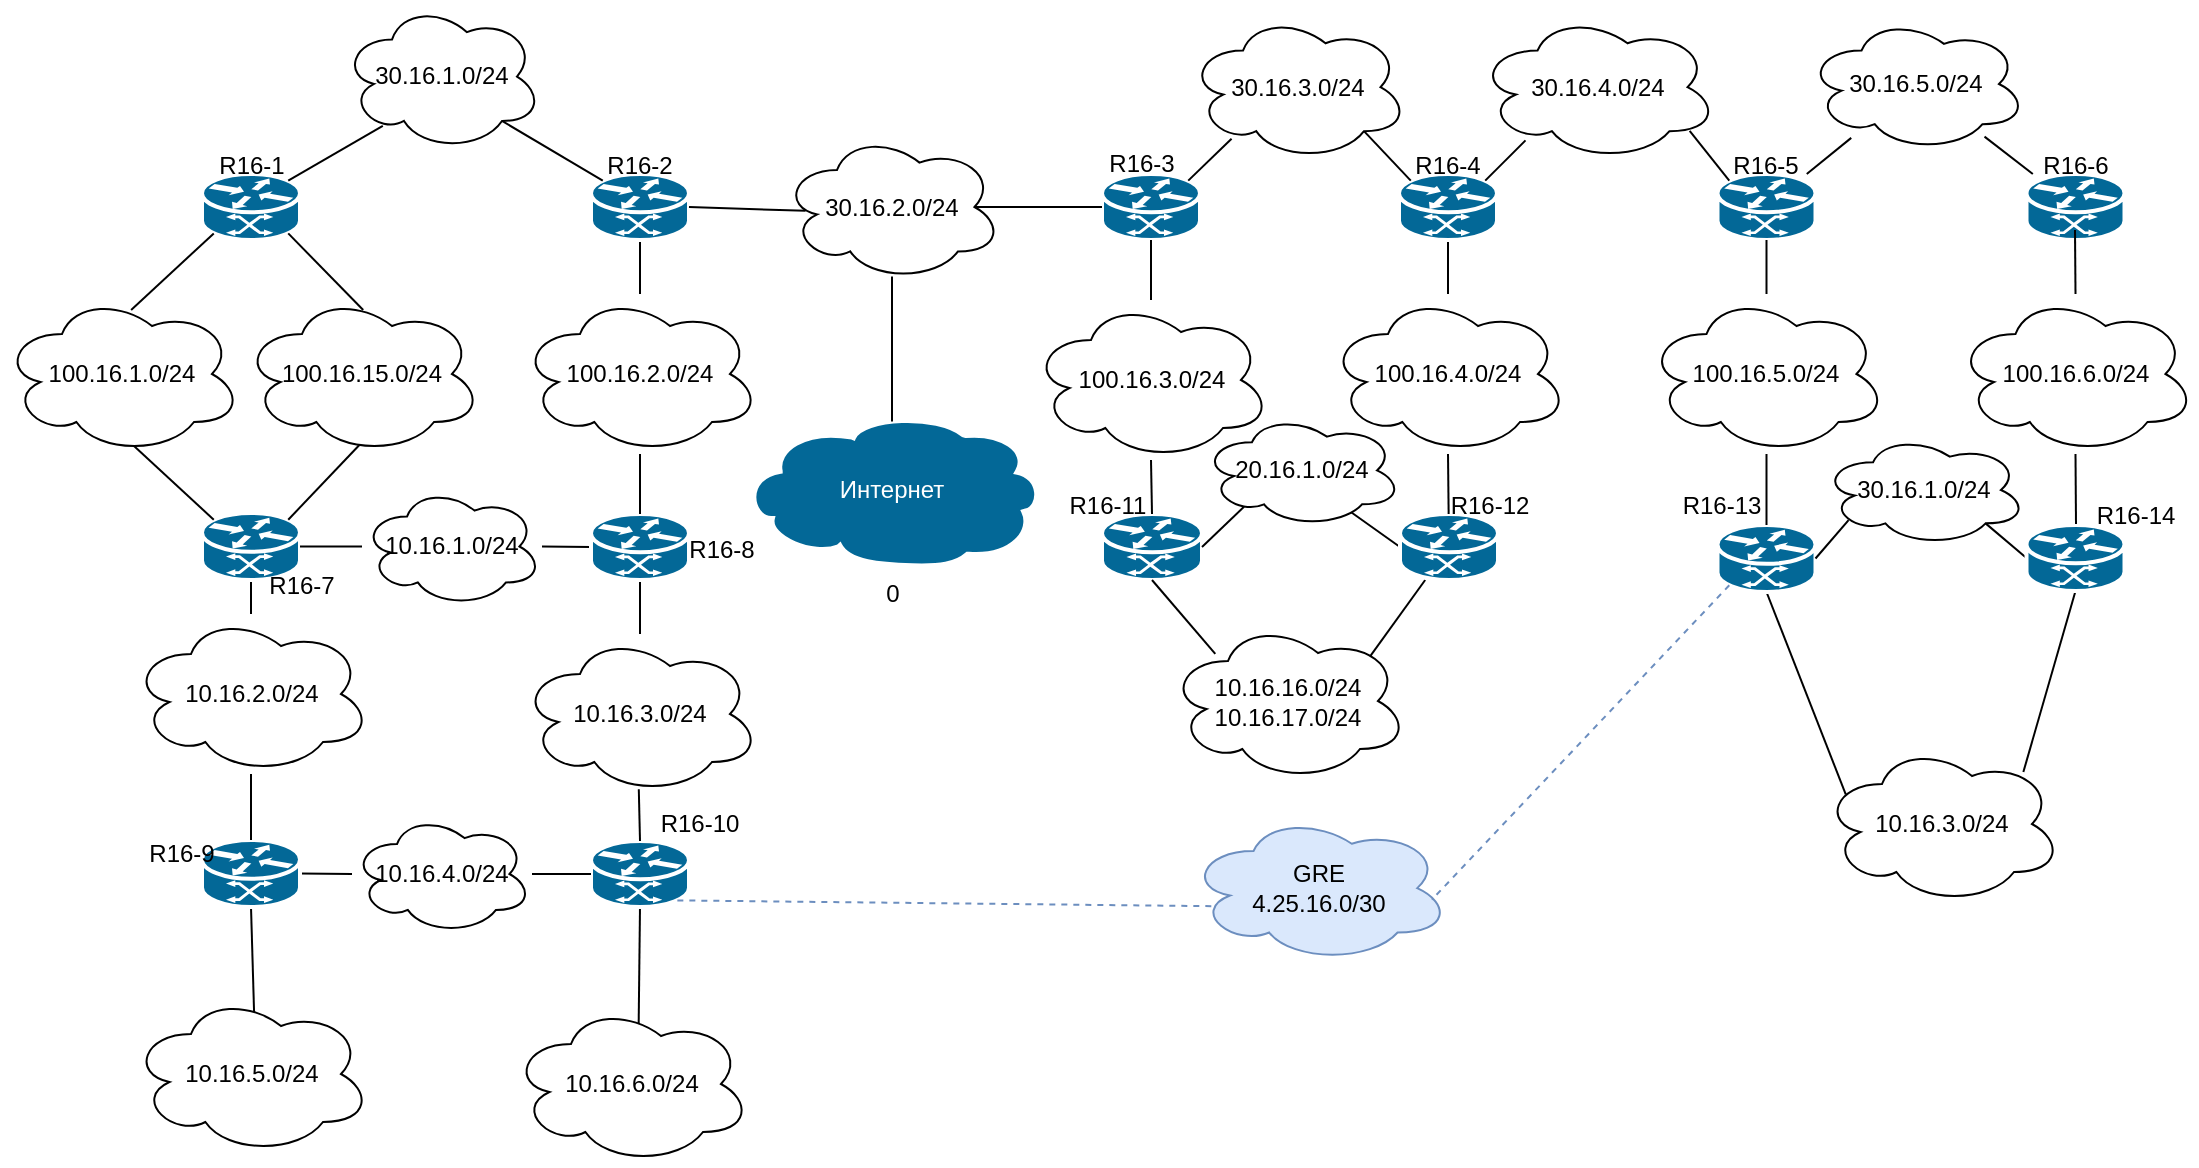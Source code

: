 <mxfile version="24.1.0" type="device">
  <diagram name="Страница — 1" id="C1TSf-yvRN6W9BjyVppO">
    <mxGraphModel dx="1877" dy="629" grid="1" gridSize="10" guides="1" tooltips="1" connect="1" arrows="1" fold="1" page="1" pageScale="1" pageWidth="827" pageHeight="1169" math="0" shadow="0">
      <root>
        <mxCell id="0" />
        <mxCell id="1" parent="0" />
        <mxCell id="WcJIfIc3GjRccncXiNge-3" value="" style="group" parent="1" vertex="1" connectable="0">
          <mxGeometry x="320" y="280" width="150" height="76" as="geometry" />
        </mxCell>
        <mxCell id="WcJIfIc3GjRccncXiNge-1" value="0" style="shape=mxgraph.cisco.storage.cloud;sketch=0;html=1;pointerEvents=1;dashed=0;fillColor=#036897;strokeColor=#ffffff;strokeWidth=2;verticalLabelPosition=bottom;verticalAlign=top;align=center;outlineConnect=0;" parent="WcJIfIc3GjRccncXiNge-3" vertex="1">
          <mxGeometry width="150" height="76" as="geometry" />
        </mxCell>
        <mxCell id="WcJIfIc3GjRccncXiNge-2" value="&lt;font color=&quot;#ffffff&quot;&gt;Интернет&lt;/font&gt;" style="text;html=1;align=center;verticalAlign=middle;whiteSpace=wrap;rounded=0;" parent="WcJIfIc3GjRccncXiNge-3" vertex="1">
          <mxGeometry x="45" y="23" width="60" height="30" as="geometry" />
        </mxCell>
        <mxCell id="WcJIfIc3GjRccncXiNge-7" value="" style="shape=mxgraph.cisco.routers.atm_router;sketch=0;html=1;pointerEvents=1;dashed=0;fillColor=#036897;strokeColor=#ffffff;strokeWidth=2;verticalLabelPosition=bottom;verticalAlign=top;align=center;outlineConnect=0;" parent="1" vertex="1">
          <mxGeometry x="500" y="330" width="50" height="33" as="geometry" />
        </mxCell>
        <mxCell id="WcJIfIc3GjRccncXiNge-8" value="" style="shape=mxgraph.cisco.routers.atm_router;sketch=0;html=1;pointerEvents=1;dashed=0;fillColor=#036897;strokeColor=#ffffff;strokeWidth=2;verticalLabelPosition=bottom;verticalAlign=top;align=center;outlineConnect=0;" parent="1" vertex="1">
          <mxGeometry x="50" y="160" width="49" height="33" as="geometry" />
        </mxCell>
        <mxCell id="WcJIfIc3GjRccncXiNge-9" value="" style="shape=mxgraph.cisco.routers.atm_router;sketch=0;html=1;pointerEvents=1;dashed=0;fillColor=#036897;strokeColor=#ffffff;strokeWidth=2;verticalLabelPosition=bottom;verticalAlign=top;align=center;outlineConnect=0;" parent="1" vertex="1">
          <mxGeometry x="500" y="160" width="49" height="33" as="geometry" />
        </mxCell>
        <mxCell id="WcJIfIc3GjRccncXiNge-10" value="" style="endArrow=none;html=1;rounded=0;exitX=0.5;exitY=0.969;exitDx=0;exitDy=0;exitPerimeter=0;entryX=0.5;entryY=0.05;entryDx=0;entryDy=0;entryPerimeter=0;" parent="1" source="WcJIfIc3GjRccncXiNge-181" target="WcJIfIc3GjRccncXiNge-1" edge="1">
          <mxGeometry width="50" height="50" relative="1" as="geometry">
            <mxPoint x="395" y="253" as="sourcePoint" />
            <mxPoint x="395" y="80" as="targetPoint" />
          </mxGeometry>
        </mxCell>
        <mxCell id="WcJIfIc3GjRccncXiNge-11" value="" style="endArrow=none;html=1;rounded=0;entryX=0.12;entryY=0.9;entryDx=0;entryDy=0;entryPerimeter=0;exitX=0.538;exitY=0.1;exitDx=0;exitDy=0;exitPerimeter=0;" parent="1" source="WcJIfIc3GjRccncXiNge-140" target="WcJIfIc3GjRccncXiNge-8" edge="1">
          <mxGeometry width="50" height="50" relative="1" as="geometry">
            <mxPoint x="370" y="260" as="sourcePoint" />
            <mxPoint x="420" y="210" as="targetPoint" />
          </mxGeometry>
        </mxCell>
        <mxCell id="WcJIfIc3GjRccncXiNge-12" value="" style="endArrow=none;html=1;rounded=0;entryX=0.5;entryY=1;entryDx=0;entryDy=0;entryPerimeter=0;exitX=0.5;exitY=0;exitDx=0;exitDy=0;exitPerimeter=0;" parent="1" source="WcJIfIc3GjRccncXiNge-161" target="WcJIfIc3GjRccncXiNge-9" edge="1">
          <mxGeometry width="50" height="50" relative="1" as="geometry">
            <mxPoint x="370" y="260" as="sourcePoint" />
            <mxPoint x="420" y="210" as="targetPoint" />
            <Array as="points" />
          </mxGeometry>
        </mxCell>
        <mxCell id="WcJIfIc3GjRccncXiNge-15" value="" style="endArrow=none;html=1;rounded=0;exitX=0.5;exitY=0;exitDx=0;exitDy=0;exitPerimeter=0;" parent="1" source="WcJIfIc3GjRccncXiNge-141" target="WcJIfIc3GjRccncXiNge-33" edge="1">
          <mxGeometry width="50" height="50" relative="1" as="geometry">
            <mxPoint x="180" y="400" as="sourcePoint" />
            <mxPoint x="240" y="280" as="targetPoint" />
          </mxGeometry>
        </mxCell>
        <mxCell id="WcJIfIc3GjRccncXiNge-16" value="" style="endArrow=none;html=1;rounded=0;entryX=0.5;entryY=1;entryDx=0;entryDy=0;entryPerimeter=0;exitX=0.5;exitY=0;exitDx=0;exitDy=0;exitPerimeter=0;" parent="1" source="WcJIfIc3GjRccncXiNge-145" target="WcJIfIc3GjRccncXiNge-40" edge="1">
          <mxGeometry width="50" height="50" relative="1" as="geometry">
            <mxPoint x="110" y="480" as="sourcePoint" />
            <mxPoint x="90" y="440" as="targetPoint" />
          </mxGeometry>
        </mxCell>
        <mxCell id="WcJIfIc3GjRccncXiNge-17" value="" style="endArrow=none;html=1;rounded=0;entryX=0.5;entryY=1;entryDx=0;entryDy=0;entryPerimeter=0;" parent="1" source="WcJIfIc3GjRccncXiNge-143" target="WcJIfIc3GjRccncXiNge-37" edge="1">
          <mxGeometry width="50" height="50" relative="1" as="geometry">
            <mxPoint x="270" y="480" as="sourcePoint" />
            <mxPoint x="180" y="440" as="targetPoint" />
          </mxGeometry>
        </mxCell>
        <mxCell id="WcJIfIc3GjRccncXiNge-18" value="" style="endArrow=none;html=1;rounded=0;entryX=0.88;entryY=0.9;entryDx=0;entryDy=0;entryPerimeter=0;exitX=0.505;exitY=0.1;exitDx=0;exitDy=0;exitPerimeter=0;" parent="1" source="WcJIfIc3GjRccncXiNge-186" target="WcJIfIc3GjRccncXiNge-8" edge="1">
          <mxGeometry width="50" height="50" relative="1" as="geometry">
            <mxPoint x="160" y="310" as="sourcePoint" />
            <mxPoint x="210" y="260" as="targetPoint" />
          </mxGeometry>
        </mxCell>
        <mxCell id="WcJIfIc3GjRccncXiNge-20" value="" style="endArrow=none;html=1;rounded=0;entryX=0.5;entryY=1;entryDx=0;entryDy=0;entryPerimeter=0;" parent="1" source="WcJIfIc3GjRccncXiNge-162" target="WcJIfIc3GjRccncXiNge-34" edge="1">
          <mxGeometry width="50" height="50" relative="1" as="geometry">
            <mxPoint x="420" y="400" as="sourcePoint" />
            <mxPoint x="410" y="390" as="targetPoint" />
          </mxGeometry>
        </mxCell>
        <mxCell id="WcJIfIc3GjRccncXiNge-21" value="" style="endArrow=none;html=1;rounded=0;entryX=0.5;entryY=1;entryDx=0;entryDy=0;entryPerimeter=0;exitX=0.197;exitY=0.206;exitDx=0;exitDy=0;exitPerimeter=0;" parent="1" source="WcJIfIc3GjRccncXiNge-147" target="WcJIfIc3GjRccncXiNge-7" edge="1">
          <mxGeometry width="50" height="50" relative="1" as="geometry">
            <mxPoint x="593" y="384" as="sourcePoint" />
            <mxPoint x="589" y="436.5" as="targetPoint" />
          </mxGeometry>
        </mxCell>
        <mxCell id="WcJIfIc3GjRccncXiNge-22" value="" style="endArrow=none;html=1;rounded=0;exitX=0.83;exitY=0.246;exitDx=0;exitDy=0;exitPerimeter=0;" parent="1" source="WcJIfIc3GjRccncXiNge-147" target="WcJIfIc3GjRccncXiNge-38" edge="1">
          <mxGeometry width="50" height="50" relative="1" as="geometry">
            <mxPoint x="673" y="380" as="sourcePoint" />
            <mxPoint x="668.5" y="436.5" as="targetPoint" />
          </mxGeometry>
        </mxCell>
        <mxCell id="WcJIfIc3GjRccncXiNge-23" value="" style="endArrow=none;html=1;rounded=0;exitX=1;exitY=0.5;exitDx=0;exitDy=0;exitPerimeter=0;entryX=0;entryY=0.5;entryDx=0;entryDy=0;entryPerimeter=0;" parent="1" source="WcJIfIc3GjRccncXiNge-155" target="WcJIfIc3GjRccncXiNge-37" edge="1">
          <mxGeometry width="50" height="50" relative="1" as="geometry">
            <mxPoint x="110" y="353" as="sourcePoint" />
            <mxPoint x="250" y="350" as="targetPoint" />
          </mxGeometry>
        </mxCell>
        <mxCell id="WcJIfIc3GjRccncXiNge-24" value="" style="endArrow=none;html=1;rounded=0;entryX=0;entryY=0.5;entryDx=0;entryDy=0;entryPerimeter=0;exitX=0.73;exitY=0.85;exitDx=0;exitDy=0;exitPerimeter=0;" parent="1" source="WcJIfIc3GjRccncXiNge-157" target="WcJIfIc3GjRccncXiNge-38" edge="1">
          <mxGeometry width="50" height="50" relative="1" as="geometry">
            <mxPoint x="609" y="416.5" as="sourcePoint" />
            <mxPoint x="648.5" y="416.5" as="targetPoint" />
          </mxGeometry>
        </mxCell>
        <mxCell id="WcJIfIc3GjRccncXiNge-29" value="" style="endArrow=none;html=1;rounded=0;exitX=0.513;exitY=0.12;exitDx=0;exitDy=0;exitPerimeter=0;entryX=0.5;entryY=1;entryDx=0;entryDy=0;entryPerimeter=0;" parent="1" source="WcJIfIc3GjRccncXiNge-129" target="WcJIfIc3GjRccncXiNge-109" edge="1">
          <mxGeometry width="50" height="50" relative="1" as="geometry">
            <mxPoint x="110" y="590" as="sourcePoint" />
            <mxPoint x="110" y="520" as="targetPoint" />
          </mxGeometry>
        </mxCell>
        <mxCell id="WcJIfIc3GjRccncXiNge-30" value="" style="endArrow=none;html=1;rounded=0;entryX=0.5;entryY=1;entryDx=0;entryDy=0;entryPerimeter=0;exitX=0.532;exitY=0.12;exitDx=0;exitDy=0;exitPerimeter=0;" parent="1" source="WcJIfIc3GjRccncXiNge-132" target="WcJIfIc3GjRccncXiNge-110" edge="1">
          <mxGeometry width="50" height="50" relative="1" as="geometry">
            <mxPoint x="264.5" y="570" as="sourcePoint" />
            <mxPoint x="264.5" y="520" as="targetPoint" />
          </mxGeometry>
        </mxCell>
        <mxCell id="WcJIfIc3GjRccncXiNge-33" value="" style="shape=mxgraph.cisco.routers.atm_router;sketch=0;html=1;pointerEvents=1;dashed=0;fillColor=#036897;strokeColor=#ffffff;strokeWidth=2;verticalLabelPosition=bottom;verticalAlign=top;align=center;outlineConnect=0;" parent="1" vertex="1">
          <mxGeometry x="244.5" y="160" width="49" height="33" as="geometry" />
        </mxCell>
        <mxCell id="WcJIfIc3GjRccncXiNge-34" value="" style="shape=mxgraph.cisco.routers.atm_router;sketch=0;html=1;pointerEvents=1;dashed=0;fillColor=#036897;strokeColor=#ffffff;strokeWidth=2;verticalLabelPosition=bottom;verticalAlign=top;align=center;outlineConnect=0;" parent="1" vertex="1">
          <mxGeometry x="648.5" y="160" width="49" height="33" as="geometry" />
        </mxCell>
        <mxCell id="WcJIfIc3GjRccncXiNge-35" value="" style="endArrow=none;html=1;rounded=0;entryX=1;entryY=0.5;entryDx=0;entryDy=0;entryPerimeter=0;exitX=0;exitY=0.5;exitDx=0;exitDy=0;exitPerimeter=0;" parent="1" source="oh-fskXQ1IAl22mPcI55-20" target="WcJIfIc3GjRccncXiNge-109" edge="1">
          <mxGeometry width="50" height="50" relative="1" as="geometry">
            <mxPoint x="244.5" y="500" as="sourcePoint" />
            <mxPoint x="130" y="500" as="targetPoint" />
          </mxGeometry>
        </mxCell>
        <mxCell id="WcJIfIc3GjRccncXiNge-37" value="" style="shape=mxgraph.cisco.routers.atm_router;sketch=0;html=1;pointerEvents=1;dashed=0;fillColor=#036897;strokeColor=#ffffff;strokeWidth=2;verticalLabelPosition=bottom;verticalAlign=top;align=center;outlineConnect=0;" parent="1" vertex="1">
          <mxGeometry x="244.5" y="330" width="49" height="33" as="geometry" />
        </mxCell>
        <mxCell id="WcJIfIc3GjRccncXiNge-38" value="" style="shape=mxgraph.cisco.routers.atm_router;sketch=0;html=1;pointerEvents=1;dashed=0;fillColor=#036897;strokeColor=#ffffff;strokeWidth=2;verticalLabelPosition=bottom;verticalAlign=top;align=center;outlineConnect=0;" parent="1" vertex="1">
          <mxGeometry x="649" y="330" width="49" height="33" as="geometry" />
        </mxCell>
        <mxCell id="WcJIfIc3GjRccncXiNge-40" value="" style="shape=mxgraph.cisco.routers.atm_router;sketch=0;html=1;pointerEvents=1;dashed=0;fillColor=#036897;strokeColor=#ffffff;strokeWidth=2;verticalLabelPosition=bottom;verticalAlign=top;align=center;outlineConnect=0;" parent="1" vertex="1">
          <mxGeometry x="50" y="329.5" width="49" height="33.5" as="geometry" />
        </mxCell>
        <mxCell id="WcJIfIc3GjRccncXiNge-42" value="" style="endArrow=none;html=1;rounded=0;exitX=0.8;exitY=0.8;exitDx=0;exitDy=0;exitPerimeter=0;entryX=0.12;entryY=0.1;entryDx=0;entryDy=0;entryPerimeter=0;" parent="1" source="WcJIfIc3GjRccncXiNge-179" target="WcJIfIc3GjRccncXiNge-33" edge="1">
          <mxGeometry width="50" height="50" relative="1" as="geometry">
            <mxPoint x="350" y="240" as="sourcePoint" />
            <mxPoint x="400" y="190" as="targetPoint" />
          </mxGeometry>
        </mxCell>
        <mxCell id="WcJIfIc3GjRccncXiNge-43" value="" style="endArrow=none;html=1;rounded=0;exitX=0.8;exitY=0.8;exitDx=0;exitDy=0;exitPerimeter=0;entryX=0.12;entryY=0.1;entryDx=0;entryDy=0;entryPerimeter=0;" parent="1" source="WcJIfIc3GjRccncXiNge-168" target="WcJIfIc3GjRccncXiNge-34" edge="1">
          <mxGeometry width="50" height="50" relative="1" as="geometry">
            <mxPoint x="543.5" y="176" as="sourcePoint" />
            <mxPoint x="648.5" y="176" as="targetPoint" />
          </mxGeometry>
        </mxCell>
        <mxCell id="WcJIfIc3GjRccncXiNge-90" value="" style="shape=mxgraph.cisco.routers.atm_router;sketch=0;html=1;pointerEvents=1;dashed=0;fillColor=#036897;strokeColor=#ffffff;strokeWidth=2;verticalLabelPosition=bottom;verticalAlign=top;align=center;outlineConnect=0;" parent="1" vertex="1">
          <mxGeometry x="807.75" y="160" width="49" height="33" as="geometry" />
        </mxCell>
        <mxCell id="WcJIfIc3GjRccncXiNge-91" value="" style="shape=mxgraph.cisco.routers.atm_router;sketch=0;html=1;pointerEvents=1;dashed=0;fillColor=#036897;strokeColor=#ffffff;strokeWidth=2;verticalLabelPosition=bottom;verticalAlign=top;align=center;outlineConnect=0;" parent="1" vertex="1">
          <mxGeometry x="962.25" y="160" width="49" height="33" as="geometry" />
        </mxCell>
        <mxCell id="WcJIfIc3GjRccncXiNge-93" value="" style="endArrow=none;html=1;rounded=0;entryX=0.5;entryY=1;entryDx=0;entryDy=0;entryPerimeter=0;exitX=0.099;exitY=0.315;exitDx=0;exitDy=0;exitPerimeter=0;" parent="1" source="WcJIfIc3GjRccncXiNge-138" target="WcJIfIc3GjRccncXiNge-103" edge="1">
          <mxGeometry width="50" height="50" relative="1" as="geometry">
            <mxPoint x="832.25" y="380" as="sourcePoint" />
            <mxPoint x="812.25" y="445" as="targetPoint" />
          </mxGeometry>
        </mxCell>
        <mxCell id="WcJIfIc3GjRccncXiNge-94" value="" style="endArrow=none;html=1;rounded=0;entryX=0.5;entryY=1;entryDx=0;entryDy=0;entryPerimeter=0;exitX=0.839;exitY=0.175;exitDx=0;exitDy=0;exitPerimeter=0;" parent="1" source="WcJIfIc3GjRccncXiNge-138" target="WcJIfIc3GjRccncXiNge-101" edge="1">
          <mxGeometry width="50" height="50" relative="1" as="geometry">
            <mxPoint x="986.75" y="380" as="sourcePoint" />
            <mxPoint x="902.25" y="445" as="targetPoint" />
          </mxGeometry>
        </mxCell>
        <mxCell id="WcJIfIc3GjRccncXiNge-95" value="" style="endArrow=none;html=1;rounded=0;exitX=0.8;exitY=0.8;exitDx=0;exitDy=0;exitPerimeter=0;entryX=0;entryY=0.5;entryDx=0;entryDy=0;entryPerimeter=0;" parent="1" source="WcJIfIc3GjRccncXiNge-159" target="WcJIfIc3GjRccncXiNge-101" edge="1">
          <mxGeometry width="50" height="50" relative="1" as="geometry">
            <mxPoint x="832.25" y="358" as="sourcePoint" />
            <mxPoint x="972.25" y="355" as="targetPoint" />
          </mxGeometry>
        </mxCell>
        <mxCell id="WcJIfIc3GjRccncXiNge-101" value="" style="shape=mxgraph.cisco.routers.atm_router;sketch=0;html=1;pointerEvents=1;dashed=0;fillColor=#036897;strokeColor=#ffffff;strokeWidth=2;verticalLabelPosition=bottom;verticalAlign=top;align=center;outlineConnect=0;" parent="1" vertex="1">
          <mxGeometry x="962.25" y="335.5" width="49" height="33" as="geometry" />
        </mxCell>
        <mxCell id="WcJIfIc3GjRccncXiNge-102" value="" style="endArrow=none;html=1;rounded=0;exitX=1;exitY=0.5;exitDx=0;exitDy=0;exitPerimeter=0;entryX=0;entryY=0.5;entryDx=0;entryDy=0;entryPerimeter=0;" parent="1" target="WcJIfIc3GjRccncXiNge-103" edge="1">
          <mxGeometry width="50" height="50" relative="1" as="geometry">
            <mxPoint x="832.25" y="358" as="sourcePoint" />
            <mxPoint x="882.25" y="358" as="targetPoint" />
          </mxGeometry>
        </mxCell>
        <mxCell id="WcJIfIc3GjRccncXiNge-103" value="" style="shape=mxgraph.cisco.routers.atm_router;sketch=0;html=1;pointerEvents=1;dashed=0;fillColor=#036897;strokeColor=#ffffff;strokeWidth=2;verticalLabelPosition=bottom;verticalAlign=top;align=center;outlineConnect=0;" parent="1" vertex="1">
          <mxGeometry x="807.75" y="335.5" width="49" height="33.5" as="geometry" />
        </mxCell>
        <mxCell id="WcJIfIc3GjRccncXiNge-106" value="" style="endArrow=none;html=1;rounded=0;" parent="1" source="WcJIfIc3GjRccncXiNge-172" target="WcJIfIc3GjRccncXiNge-90" edge="1">
          <mxGeometry width="50" height="50" relative="1" as="geometry">
            <mxPoint x="920" y="171" as="sourcePoint" />
            <mxPoint x="830" y="171" as="targetPoint" />
          </mxGeometry>
        </mxCell>
        <mxCell id="WcJIfIc3GjRccncXiNge-107" value="" style="endArrow=none;html=1;rounded=0;entryX=0.5;entryY=1;entryDx=0;entryDy=0;entryPerimeter=0;exitX=0.5;exitY=0;exitDx=0;exitDy=0;exitPerimeter=0;" parent="1" source="WcJIfIc3GjRccncXiNge-164" target="WcJIfIc3GjRccncXiNge-90" edge="1">
          <mxGeometry width="50" height="50" relative="1" as="geometry">
            <mxPoint x="832" y="330" as="sourcePoint" />
            <mxPoint x="831.75" y="205" as="targetPoint" />
          </mxGeometry>
        </mxCell>
        <mxCell id="WcJIfIc3GjRccncXiNge-108" value="" style="endArrow=none;html=1;rounded=0;entryX=0.5;entryY=1;entryDx=0;entryDy=0;entryPerimeter=0;" parent="1" source="WcJIfIc3GjRccncXiNge-166" edge="1">
          <mxGeometry width="50" height="50" relative="1" as="geometry">
            <mxPoint x="987" y="335" as="sourcePoint" />
            <mxPoint x="986.5" y="188" as="targetPoint" />
          </mxGeometry>
        </mxCell>
        <mxCell id="WcJIfIc3GjRccncXiNge-109" value="" style="shape=mxgraph.cisco.routers.atm_router;sketch=0;html=1;pointerEvents=1;dashed=0;fillColor=#036897;strokeColor=#ffffff;strokeWidth=2;verticalLabelPosition=bottom;verticalAlign=top;align=center;outlineConnect=0;" parent="1" vertex="1">
          <mxGeometry x="50" y="493" width="49" height="33.5" as="geometry" />
        </mxCell>
        <mxCell id="WcJIfIc3GjRccncXiNge-110" value="" style="shape=mxgraph.cisco.routers.atm_router;sketch=0;html=1;pointerEvents=1;dashed=0;fillColor=#036897;strokeColor=#ffffff;strokeWidth=2;verticalLabelPosition=bottom;verticalAlign=top;align=center;outlineConnect=0;" parent="1" vertex="1">
          <mxGeometry x="244.5" y="493.5" width="49" height="33" as="geometry" />
        </mxCell>
        <mxCell id="WcJIfIc3GjRccncXiNge-111" value="" style="endArrow=none;html=1;rounded=0;exitX=0.2;exitY=0.863;exitDx=0;exitDy=0;exitPerimeter=0;entryX=0.88;entryY=0.1;entryDx=0;entryDy=0;entryPerimeter=0;" parent="1" source="WcJIfIc3GjRccncXiNge-170" target="WcJIfIc3GjRccncXiNge-34" edge="1">
          <mxGeometry width="50" height="50" relative="1" as="geometry">
            <mxPoint x="803" y="176" as="sourcePoint" />
            <mxPoint x="698" y="176" as="targetPoint" />
          </mxGeometry>
        </mxCell>
        <mxCell id="WcJIfIc3GjRccncXiNge-129" value="10.16.5.0/24" style="ellipse;shape=cloud;whiteSpace=wrap;html=1;" parent="1" vertex="1">
          <mxGeometry x="14.5" y="570" width="120" height="80" as="geometry" />
        </mxCell>
        <mxCell id="WcJIfIc3GjRccncXiNge-132" value="10.16.6&lt;span style=&quot;background-color: initial;&quot;&gt;.0/24&lt;/span&gt;" style="ellipse;shape=cloud;whiteSpace=wrap;html=1;" parent="1" vertex="1">
          <mxGeometry x="204.5" y="575" width="120" height="80" as="geometry" />
        </mxCell>
        <mxCell id="WcJIfIc3GjRccncXiNge-138" value="10.16.3.0/24" style="ellipse;shape=cloud;whiteSpace=wrap;html=1;" parent="1" vertex="1">
          <mxGeometry x="860" y="445" width="120" height="80" as="geometry" />
        </mxCell>
        <mxCell id="WcJIfIc3GjRccncXiNge-142" value="" style="endArrow=none;html=1;rounded=0;exitX=0.5;exitY=0;exitDx=0;exitDy=0;exitPerimeter=0;" parent="1" source="WcJIfIc3GjRccncXiNge-37" target="WcJIfIc3GjRccncXiNge-141" edge="1">
          <mxGeometry width="50" height="50" relative="1" as="geometry">
            <mxPoint x="269" y="330" as="sourcePoint" />
            <mxPoint x="269" y="193" as="targetPoint" />
          </mxGeometry>
        </mxCell>
        <mxCell id="WcJIfIc3GjRccncXiNge-141" value="100.16.2.0/24" style="ellipse;shape=cloud;whiteSpace=wrap;html=1;" parent="1" vertex="1">
          <mxGeometry x="209" y="220" width="120" height="80" as="geometry" />
        </mxCell>
        <mxCell id="WcJIfIc3GjRccncXiNge-144" value="" style="endArrow=none;html=1;rounded=0;entryX=0.495;entryY=0.97;entryDx=0;entryDy=0;entryPerimeter=0;exitX=0.5;exitY=0;exitDx=0;exitDy=0;exitPerimeter=0;" parent="1" source="WcJIfIc3GjRccncXiNge-110" target="WcJIfIc3GjRccncXiNge-143" edge="1">
          <mxGeometry width="50" height="50" relative="1" as="geometry">
            <mxPoint x="268" y="480" as="sourcePoint" />
            <mxPoint x="269" y="363" as="targetPoint" />
          </mxGeometry>
        </mxCell>
        <mxCell id="WcJIfIc3GjRccncXiNge-143" value="10.16.3.0/24" style="ellipse;shape=cloud;whiteSpace=wrap;html=1;" parent="1" vertex="1">
          <mxGeometry x="209" y="390" width="120" height="80" as="geometry" />
        </mxCell>
        <mxCell id="WcJIfIc3GjRccncXiNge-146" value="" style="endArrow=none;html=1;rounded=0;entryX=0.5;entryY=1;entryDx=0;entryDy=0;entryPerimeter=0;exitX=0.5;exitY=0;exitDx=0;exitDy=0;exitPerimeter=0;" parent="1" source="WcJIfIc3GjRccncXiNge-109" target="WcJIfIc3GjRccncXiNge-145" edge="1">
          <mxGeometry width="50" height="50" relative="1" as="geometry">
            <mxPoint x="110" y="480" as="sourcePoint" />
            <mxPoint x="110" y="364" as="targetPoint" />
          </mxGeometry>
        </mxCell>
        <mxCell id="WcJIfIc3GjRccncXiNge-145" value="10.16.2.0/24" style="ellipse;shape=cloud;whiteSpace=wrap;html=1;" parent="1" vertex="1">
          <mxGeometry x="14.5" y="380" width="120" height="80" as="geometry" />
        </mxCell>
        <mxCell id="WcJIfIc3GjRccncXiNge-147" value="10.16.16.0/24&lt;div&gt;10.16.17.0/24&lt;/div&gt;" style="ellipse;shape=cloud;whiteSpace=wrap;html=1;" parent="1" vertex="1">
          <mxGeometry x="533" y="383.5" width="120" height="80" as="geometry" />
        </mxCell>
        <mxCell id="WcJIfIc3GjRccncXiNge-156" value="" style="endArrow=none;html=1;rounded=0;exitX=1;exitY=0.5;exitDx=0;exitDy=0;exitPerimeter=0;entryX=0;entryY=0.5;entryDx=0;entryDy=0;entryPerimeter=0;" parent="1" source="WcJIfIc3GjRccncXiNge-40" target="WcJIfIc3GjRccncXiNge-155" edge="1">
          <mxGeometry width="50" height="50" relative="1" as="geometry">
            <mxPoint x="135" y="347" as="sourcePoint" />
            <mxPoint x="245" y="347" as="targetPoint" />
          </mxGeometry>
        </mxCell>
        <mxCell id="WcJIfIc3GjRccncXiNge-155" value="10.16.1.0/24" style="ellipse;shape=cloud;whiteSpace=wrap;html=1;" parent="1" vertex="1">
          <mxGeometry x="130" y="316.31" width="90" height="59.88" as="geometry" />
        </mxCell>
        <mxCell id="WcJIfIc3GjRccncXiNge-158" value="" style="endArrow=none;html=1;rounded=0;entryX=0.21;entryY=0.822;entryDx=0;entryDy=0;entryPerimeter=0;exitX=1;exitY=0.5;exitDx=0;exitDy=0;exitPerimeter=0;" parent="1" source="WcJIfIc3GjRccncXiNge-7" target="WcJIfIc3GjRccncXiNge-157" edge="1">
          <mxGeometry width="50" height="50" relative="1" as="geometry">
            <mxPoint x="549" y="347" as="sourcePoint" />
            <mxPoint x="649" y="347" as="targetPoint" />
          </mxGeometry>
        </mxCell>
        <mxCell id="WcJIfIc3GjRccncXiNge-157" value="20.16.1.0/24" style="ellipse;shape=cloud;whiteSpace=wrap;html=1;" parent="1" vertex="1">
          <mxGeometry x="550" y="280" width="100" height="56.44" as="geometry" />
        </mxCell>
        <mxCell id="WcJIfIc3GjRccncXiNge-160" value="" style="endArrow=none;html=1;rounded=0;exitX=1;exitY=0.5;exitDx=0;exitDy=0;exitPerimeter=0;entryX=0.13;entryY=0.77;entryDx=0;entryDy=0;entryPerimeter=0;" parent="1" source="WcJIfIc3GjRccncXiNge-103" target="WcJIfIc3GjRccncXiNge-159" edge="1">
          <mxGeometry width="50" height="50" relative="1" as="geometry">
            <mxPoint x="857" y="352" as="sourcePoint" />
            <mxPoint x="962" y="352" as="targetPoint" />
          </mxGeometry>
        </mxCell>
        <mxCell id="WcJIfIc3GjRccncXiNge-159" value="30.16.1.0/24" style="ellipse;shape=cloud;whiteSpace=wrap;html=1;" parent="1" vertex="1">
          <mxGeometry x="860" y="290.18" width="102.25" height="55.63" as="geometry" />
        </mxCell>
        <mxCell id="WcJIfIc3GjRccncXiNge-163" value="" style="endArrow=none;html=1;rounded=0;entryX=0.5;entryY=1;entryDx=0;entryDy=0;entryPerimeter=0;" parent="1" source="WcJIfIc3GjRccncXiNge-38" target="WcJIfIc3GjRccncXiNge-162" edge="1">
          <mxGeometry width="50" height="50" relative="1" as="geometry">
            <mxPoint x="673" y="330" as="sourcePoint" />
            <mxPoint x="673" y="193" as="targetPoint" />
          </mxGeometry>
        </mxCell>
        <mxCell id="WcJIfIc3GjRccncXiNge-162" value="100.16.4.0/24" style="ellipse;shape=cloud;whiteSpace=wrap;html=1;fillColor=default;" parent="1" vertex="1">
          <mxGeometry x="613" y="220" width="120" height="80" as="geometry" />
        </mxCell>
        <mxCell id="WcJIfIc3GjRccncXiNge-165" value="" style="endArrow=none;html=1;rounded=0;entryX=0.5;entryY=1;entryDx=0;entryDy=0;entryPerimeter=0;exitX=0.5;exitY=0;exitDx=0;exitDy=0;exitPerimeter=0;" parent="1" source="WcJIfIc3GjRccncXiNge-103" target="WcJIfIc3GjRccncXiNge-164" edge="1">
          <mxGeometry width="50" height="50" relative="1" as="geometry">
            <mxPoint x="832" y="336" as="sourcePoint" />
            <mxPoint x="832" y="193" as="targetPoint" />
          </mxGeometry>
        </mxCell>
        <mxCell id="WcJIfIc3GjRccncXiNge-164" value="100.16.5.0/24" style="ellipse;shape=cloud;whiteSpace=wrap;html=1;fillColor=default;" parent="1" vertex="1">
          <mxGeometry x="772.25" y="220" width="120" height="80" as="geometry" />
        </mxCell>
        <mxCell id="WcJIfIc3GjRccncXiNge-167" value="" style="endArrow=none;html=1;rounded=0;entryX=0.5;entryY=1;entryDx=0;entryDy=0;entryPerimeter=0;" parent="1" target="WcJIfIc3GjRccncXiNge-166" edge="1">
          <mxGeometry width="50" height="50" relative="1" as="geometry">
            <mxPoint x="987" y="335" as="sourcePoint" />
            <mxPoint x="986.5" y="188" as="targetPoint" />
          </mxGeometry>
        </mxCell>
        <mxCell id="WcJIfIc3GjRccncXiNge-166" value="100.16.6.0/24" style="ellipse;shape=cloud;whiteSpace=wrap;html=1;fillColor=default;" parent="1" vertex="1">
          <mxGeometry x="926.75" y="220" width="120" height="80" as="geometry" />
        </mxCell>
        <mxCell id="WcJIfIc3GjRccncXiNge-169" value="" style="endArrow=none;html=1;rounded=0;exitX=0.88;exitY=0.1;exitDx=0;exitDy=0;exitPerimeter=0;entryX=0.198;entryY=0.852;entryDx=0;entryDy=0;entryPerimeter=0;" parent="1" source="WcJIfIc3GjRccncXiNge-9" target="WcJIfIc3GjRccncXiNge-168" edge="1">
          <mxGeometry width="50" height="50" relative="1" as="geometry">
            <mxPoint x="549" y="177" as="sourcePoint" />
            <mxPoint x="649" y="177" as="targetPoint" />
          </mxGeometry>
        </mxCell>
        <mxCell id="WcJIfIc3GjRccncXiNge-168" value="30.16.3.0/24" style="ellipse;shape=cloud;whiteSpace=wrap;html=1;" parent="1" vertex="1">
          <mxGeometry x="543" y="80" width="110" height="73.22" as="geometry" />
        </mxCell>
        <mxCell id="WcJIfIc3GjRccncXiNge-171" value="" style="endArrow=none;html=1;rounded=0;exitX=0.12;exitY=0.1;exitDx=0;exitDy=0;exitPerimeter=0;entryX=0.884;entryY=0.798;entryDx=0;entryDy=0;entryPerimeter=0;" parent="1" source="WcJIfIc3GjRccncXiNge-90" target="WcJIfIc3GjRccncXiNge-170" edge="1">
          <mxGeometry width="50" height="50" relative="1" as="geometry">
            <mxPoint x="808" y="177" as="sourcePoint" />
            <mxPoint x="698" y="176" as="targetPoint" />
          </mxGeometry>
        </mxCell>
        <mxCell id="WcJIfIc3GjRccncXiNge-170" value="30.16.4.0/24" style="ellipse;shape=cloud;whiteSpace=wrap;html=1;" parent="1" vertex="1">
          <mxGeometry x="687.75" y="80" width="120" height="73.22" as="geometry" />
        </mxCell>
        <mxCell id="WcJIfIc3GjRccncXiNge-173" value="" style="endArrow=none;html=1;rounded=0;" parent="1" source="WcJIfIc3GjRccncXiNge-91" target="WcJIfIc3GjRccncXiNge-172" edge="1">
          <mxGeometry width="50" height="50" relative="1" as="geometry">
            <mxPoint x="962" y="177" as="sourcePoint" />
            <mxPoint x="857" y="177" as="targetPoint" />
          </mxGeometry>
        </mxCell>
        <mxCell id="WcJIfIc3GjRccncXiNge-172" value="30.16.5.0/24" style="ellipse;shape=cloud;whiteSpace=wrap;html=1;" parent="1" vertex="1">
          <mxGeometry x="852.25" y="81.53" width="110" height="66.94" as="geometry" />
        </mxCell>
        <mxCell id="WcJIfIc3GjRccncXiNge-176" value="" style="endArrow=none;html=1;rounded=0;exitX=0;exitY=0.5;exitDx=0;exitDy=0;exitPerimeter=0;entryX=0.875;entryY=0.5;entryDx=0;entryDy=0;entryPerimeter=0;" parent="1" source="WcJIfIc3GjRccncXiNge-9" target="WcJIfIc3GjRccncXiNge-181" edge="1">
          <mxGeometry width="50" height="50" relative="1" as="geometry">
            <mxPoint x="500" y="177" as="sourcePoint" />
            <mxPoint x="488" y="136" as="targetPoint" />
          </mxGeometry>
        </mxCell>
        <mxCell id="WcJIfIc3GjRccncXiNge-178" value="" style="endArrow=none;html=1;rounded=0;entryX=0.107;entryY=0.526;entryDx=0;entryDy=0;entryPerimeter=0;exitX=1;exitY=0.5;exitDx=0;exitDy=0;exitPerimeter=0;" parent="1" source="WcJIfIc3GjRccncXiNge-33" target="WcJIfIc3GjRccncXiNge-181" edge="1">
          <mxGeometry width="50" height="50" relative="1" as="geometry">
            <mxPoint x="294" y="177" as="sourcePoint" />
            <mxPoint x="300" y="102.36" as="targetPoint" />
          </mxGeometry>
        </mxCell>
        <mxCell id="WcJIfIc3GjRccncXiNge-180" value="" style="endArrow=none;html=1;rounded=0;exitX=0.88;exitY=0.1;exitDx=0;exitDy=0;exitPerimeter=0;entryX=0.204;entryY=0.834;entryDx=0;entryDy=0;entryPerimeter=0;" parent="1" source="WcJIfIc3GjRccncXiNge-8" target="WcJIfIc3GjRccncXiNge-179" edge="1">
          <mxGeometry width="50" height="50" relative="1" as="geometry">
            <mxPoint x="135" y="177" as="sourcePoint" />
            <mxPoint x="245" y="177" as="targetPoint" />
          </mxGeometry>
        </mxCell>
        <mxCell id="WcJIfIc3GjRccncXiNge-179" value="30.16.1.0/24" style="ellipse;shape=cloud;whiteSpace=wrap;html=1;" parent="1" vertex="1">
          <mxGeometry x="120" y="74.28" width="100" height="74" as="geometry" />
        </mxCell>
        <mxCell id="WcJIfIc3GjRccncXiNge-181" value="30.16.2.0/24" style="ellipse;shape=cloud;whiteSpace=wrap;html=1;" parent="1" vertex="1">
          <mxGeometry x="340" y="139.5" width="110" height="74" as="geometry" />
        </mxCell>
        <mxCell id="WcJIfIc3GjRccncXiNge-184" value="" style="endArrow=none;html=1;rounded=0;entryX=0.55;entryY=0.95;entryDx=0;entryDy=0;entryPerimeter=0;exitX=0.12;exitY=0.1;exitDx=0;exitDy=0;exitPerimeter=0;" parent="1" source="WcJIfIc3GjRccncXiNge-40" target="WcJIfIc3GjRccncXiNge-140" edge="1">
          <mxGeometry width="50" height="50" relative="1" as="geometry">
            <mxPoint x="91" y="333" as="sourcePoint" />
            <mxPoint x="91" y="190" as="targetPoint" />
          </mxGeometry>
        </mxCell>
        <mxCell id="WcJIfIc3GjRccncXiNge-140" value="100.16.1.0/24" style="ellipse;shape=cloud;whiteSpace=wrap;html=1;fillColor=default;" parent="1" vertex="1">
          <mxGeometry x="-50" y="220" width="120" height="80" as="geometry" />
        </mxCell>
        <mxCell id="WcJIfIc3GjRccncXiNge-187" value="" style="endArrow=none;html=1;rounded=0;entryX=0.498;entryY=0.93;entryDx=0;entryDy=0;entryPerimeter=0;exitX=0.88;exitY=0.1;exitDx=0;exitDy=0;exitPerimeter=0;" parent="1" source="WcJIfIc3GjRccncXiNge-40" target="WcJIfIc3GjRccncXiNge-186" edge="1">
          <mxGeometry width="50" height="50" relative="1" as="geometry">
            <mxPoint x="129" y="333" as="sourcePoint" />
            <mxPoint x="129" y="190" as="targetPoint" />
          </mxGeometry>
        </mxCell>
        <mxCell id="WcJIfIc3GjRccncXiNge-186" value="100.16.15.0/24" style="ellipse;shape=cloud;whiteSpace=wrap;html=1;fillColor=default;" parent="1" vertex="1">
          <mxGeometry x="70" y="220" width="120" height="80" as="geometry" />
        </mxCell>
        <mxCell id="WcJIfIc3GjRccncXiNge-189" value="" style="endArrow=none;html=1;rounded=0;entryX=0.5;entryY=1;entryDx=0;entryDy=0;entryPerimeter=0;exitX=0.5;exitY=0;exitDx=0;exitDy=0;exitPerimeter=0;" parent="1" source="WcJIfIc3GjRccncXiNge-7" target="WcJIfIc3GjRccncXiNge-161" edge="1">
          <mxGeometry width="50" height="50" relative="1" as="geometry">
            <mxPoint x="525" y="330" as="sourcePoint" />
            <mxPoint x="525" y="193" as="targetPoint" />
            <Array as="points" />
          </mxGeometry>
        </mxCell>
        <mxCell id="WcJIfIc3GjRccncXiNge-161" value="100.16.3.0/24" style="ellipse;shape=cloud;whiteSpace=wrap;html=1;fillColor=default;" parent="1" vertex="1">
          <mxGeometry x="464.5" y="223" width="120" height="80" as="geometry" />
        </mxCell>
        <mxCell id="WcJIfIc3GjRccncXiNge-195" value="&lt;div&gt;GRE&lt;/div&gt;4.25.16.0/30" style="ellipse;shape=cloud;whiteSpace=wrap;html=1;fillColor=#dae8fc;strokeColor=#6c8ebf;" parent="1" vertex="1">
          <mxGeometry x="543" y="480.06" width="131" height="74" as="geometry" />
        </mxCell>
        <mxCell id="WcJIfIc3GjRccncXiNge-199" value="" style="endArrow=none;dashed=1;html=1;rounded=0;exitX=0.089;exitY=0.622;exitDx=0;exitDy=0;exitPerimeter=0;fillColor=#dae8fc;strokeColor=#6c8ebf;entryX=0.88;entryY=0.9;entryDx=0;entryDy=0;entryPerimeter=0;" parent="1" source="WcJIfIc3GjRccncXiNge-195" target="WcJIfIc3GjRccncXiNge-110" edge="1">
          <mxGeometry width="50" height="50" relative="1" as="geometry">
            <mxPoint x="510" y="470" as="sourcePoint" />
            <mxPoint x="560" y="420" as="targetPoint" />
          </mxGeometry>
        </mxCell>
        <mxCell id="WcJIfIc3GjRccncXiNge-214" value="" style="endArrow=none;dashed=1;html=1;rounded=0;exitX=0.12;exitY=0.9;exitDx=0;exitDy=0;exitPerimeter=0;fillColor=#dae8fc;strokeColor=#6c8ebf;entryX=0.931;entryY=0.578;entryDx=0;entryDy=0;entryPerimeter=0;" parent="1" source="WcJIfIc3GjRccncXiNge-103" target="WcJIfIc3GjRccncXiNge-195" edge="1">
          <mxGeometry width="50" height="50" relative="1" as="geometry">
            <mxPoint x="813.63" y="514.76" as="sourcePoint" />
            <mxPoint x="685.75" y="730" as="targetPoint" />
          </mxGeometry>
        </mxCell>
        <mxCell id="oh-fskXQ1IAl22mPcI55-2" value="R16-1" style="text;html=1;align=center;verticalAlign=middle;whiteSpace=wrap;rounded=0;" parent="1" vertex="1">
          <mxGeometry x="44.5" y="140.5" width="60" height="30" as="geometry" />
        </mxCell>
        <mxCell id="oh-fskXQ1IAl22mPcI55-3" value="R16-2" style="text;html=1;align=center;verticalAlign=middle;whiteSpace=wrap;rounded=0;" parent="1" vertex="1">
          <mxGeometry x="239" y="140.5" width="60" height="30" as="geometry" />
        </mxCell>
        <mxCell id="oh-fskXQ1IAl22mPcI55-5" value="R16-3" style="text;html=1;align=center;verticalAlign=middle;whiteSpace=wrap;rounded=0;" parent="1" vertex="1">
          <mxGeometry x="490" y="139.5" width="60" height="30" as="geometry" />
        </mxCell>
        <mxCell id="oh-fskXQ1IAl22mPcI55-6" value="R16-4" style="text;html=1;align=center;verticalAlign=middle;whiteSpace=wrap;rounded=0;" parent="1" vertex="1">
          <mxGeometry x="643" y="140.5" width="60" height="30" as="geometry" />
        </mxCell>
        <mxCell id="oh-fskXQ1IAl22mPcI55-7" value="R16-5" style="text;html=1;align=center;verticalAlign=middle;whiteSpace=wrap;rounded=0;" parent="1" vertex="1">
          <mxGeometry x="802.25" y="140.5" width="60" height="30" as="geometry" />
        </mxCell>
        <mxCell id="oh-fskXQ1IAl22mPcI55-8" value="R16-6" style="text;html=1;align=center;verticalAlign=middle;whiteSpace=wrap;rounded=0;" parent="1" vertex="1">
          <mxGeometry x="956.75" y="140.5" width="60" height="30" as="geometry" />
        </mxCell>
        <mxCell id="oh-fskXQ1IAl22mPcI55-9" value="R16-7" style="text;html=1;align=center;verticalAlign=middle;whiteSpace=wrap;rounded=0;" parent="1" vertex="1">
          <mxGeometry x="70" y="350.5" width="60" height="30" as="geometry" />
        </mxCell>
        <mxCell id="oh-fskXQ1IAl22mPcI55-10" value="R16-8" style="text;html=1;align=center;verticalAlign=middle;whiteSpace=wrap;rounded=0;" parent="1" vertex="1">
          <mxGeometry x="280" y="333" width="60" height="30" as="geometry" />
        </mxCell>
        <mxCell id="oh-fskXQ1IAl22mPcI55-11" value="R16-9" style="text;html=1;align=center;verticalAlign=middle;whiteSpace=wrap;rounded=0;" parent="1" vertex="1">
          <mxGeometry x="10" y="485" width="60" height="30" as="geometry" />
        </mxCell>
        <mxCell id="oh-fskXQ1IAl22mPcI55-12" value="R16-10" style="text;html=1;align=center;verticalAlign=middle;whiteSpace=wrap;rounded=0;" parent="1" vertex="1">
          <mxGeometry x="269" y="470" width="60" height="30" as="geometry" />
        </mxCell>
        <mxCell id="oh-fskXQ1IAl22mPcI55-13" value="R16-11" style="text;html=1;align=center;verticalAlign=middle;whiteSpace=wrap;rounded=0;" parent="1" vertex="1">
          <mxGeometry x="472.5" y="310.5" width="60" height="30" as="geometry" />
        </mxCell>
        <mxCell id="oh-fskXQ1IAl22mPcI55-14" value="R16-12" style="text;html=1;align=center;verticalAlign=middle;whiteSpace=wrap;rounded=0;" parent="1" vertex="1">
          <mxGeometry x="663.5" y="310.5" width="60" height="30" as="geometry" />
        </mxCell>
        <mxCell id="oh-fskXQ1IAl22mPcI55-15" value="R16-13" style="text;html=1;align=center;verticalAlign=middle;whiteSpace=wrap;rounded=0;" parent="1" vertex="1">
          <mxGeometry x="780" y="310.5" width="60" height="30" as="geometry" />
        </mxCell>
        <mxCell id="oh-fskXQ1IAl22mPcI55-16" value="R16-14" style="text;html=1;align=center;verticalAlign=middle;whiteSpace=wrap;rounded=0;" parent="1" vertex="1">
          <mxGeometry x="986.75" y="316.31" width="60" height="30" as="geometry" />
        </mxCell>
        <mxCell id="oh-fskXQ1IAl22mPcI55-21" value="" style="endArrow=none;html=1;rounded=0;entryX=1;entryY=0.5;entryDx=0;entryDy=0;entryPerimeter=0;exitX=0;exitY=0.5;exitDx=0;exitDy=0;exitPerimeter=0;" parent="1" source="WcJIfIc3GjRccncXiNge-110" target="oh-fskXQ1IAl22mPcI55-20" edge="1">
          <mxGeometry width="50" height="50" relative="1" as="geometry">
            <mxPoint x="245" y="510" as="sourcePoint" />
            <mxPoint x="99" y="510" as="targetPoint" />
          </mxGeometry>
        </mxCell>
        <mxCell id="oh-fskXQ1IAl22mPcI55-20" value="10.16.4.0/24" style="ellipse;shape=cloud;whiteSpace=wrap;html=1;" parent="1" vertex="1">
          <mxGeometry x="125" y="480.06" width="90" height="59.88" as="geometry" />
        </mxCell>
      </root>
    </mxGraphModel>
  </diagram>
</mxfile>

